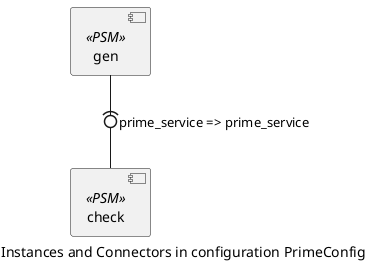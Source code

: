 @startuml
caption Instances and Connectors in configuration PrimeConfig
component gen<<PSM>>
component check<<PSM>>
gen -(0- check : prime_service => prime_service
@enduml